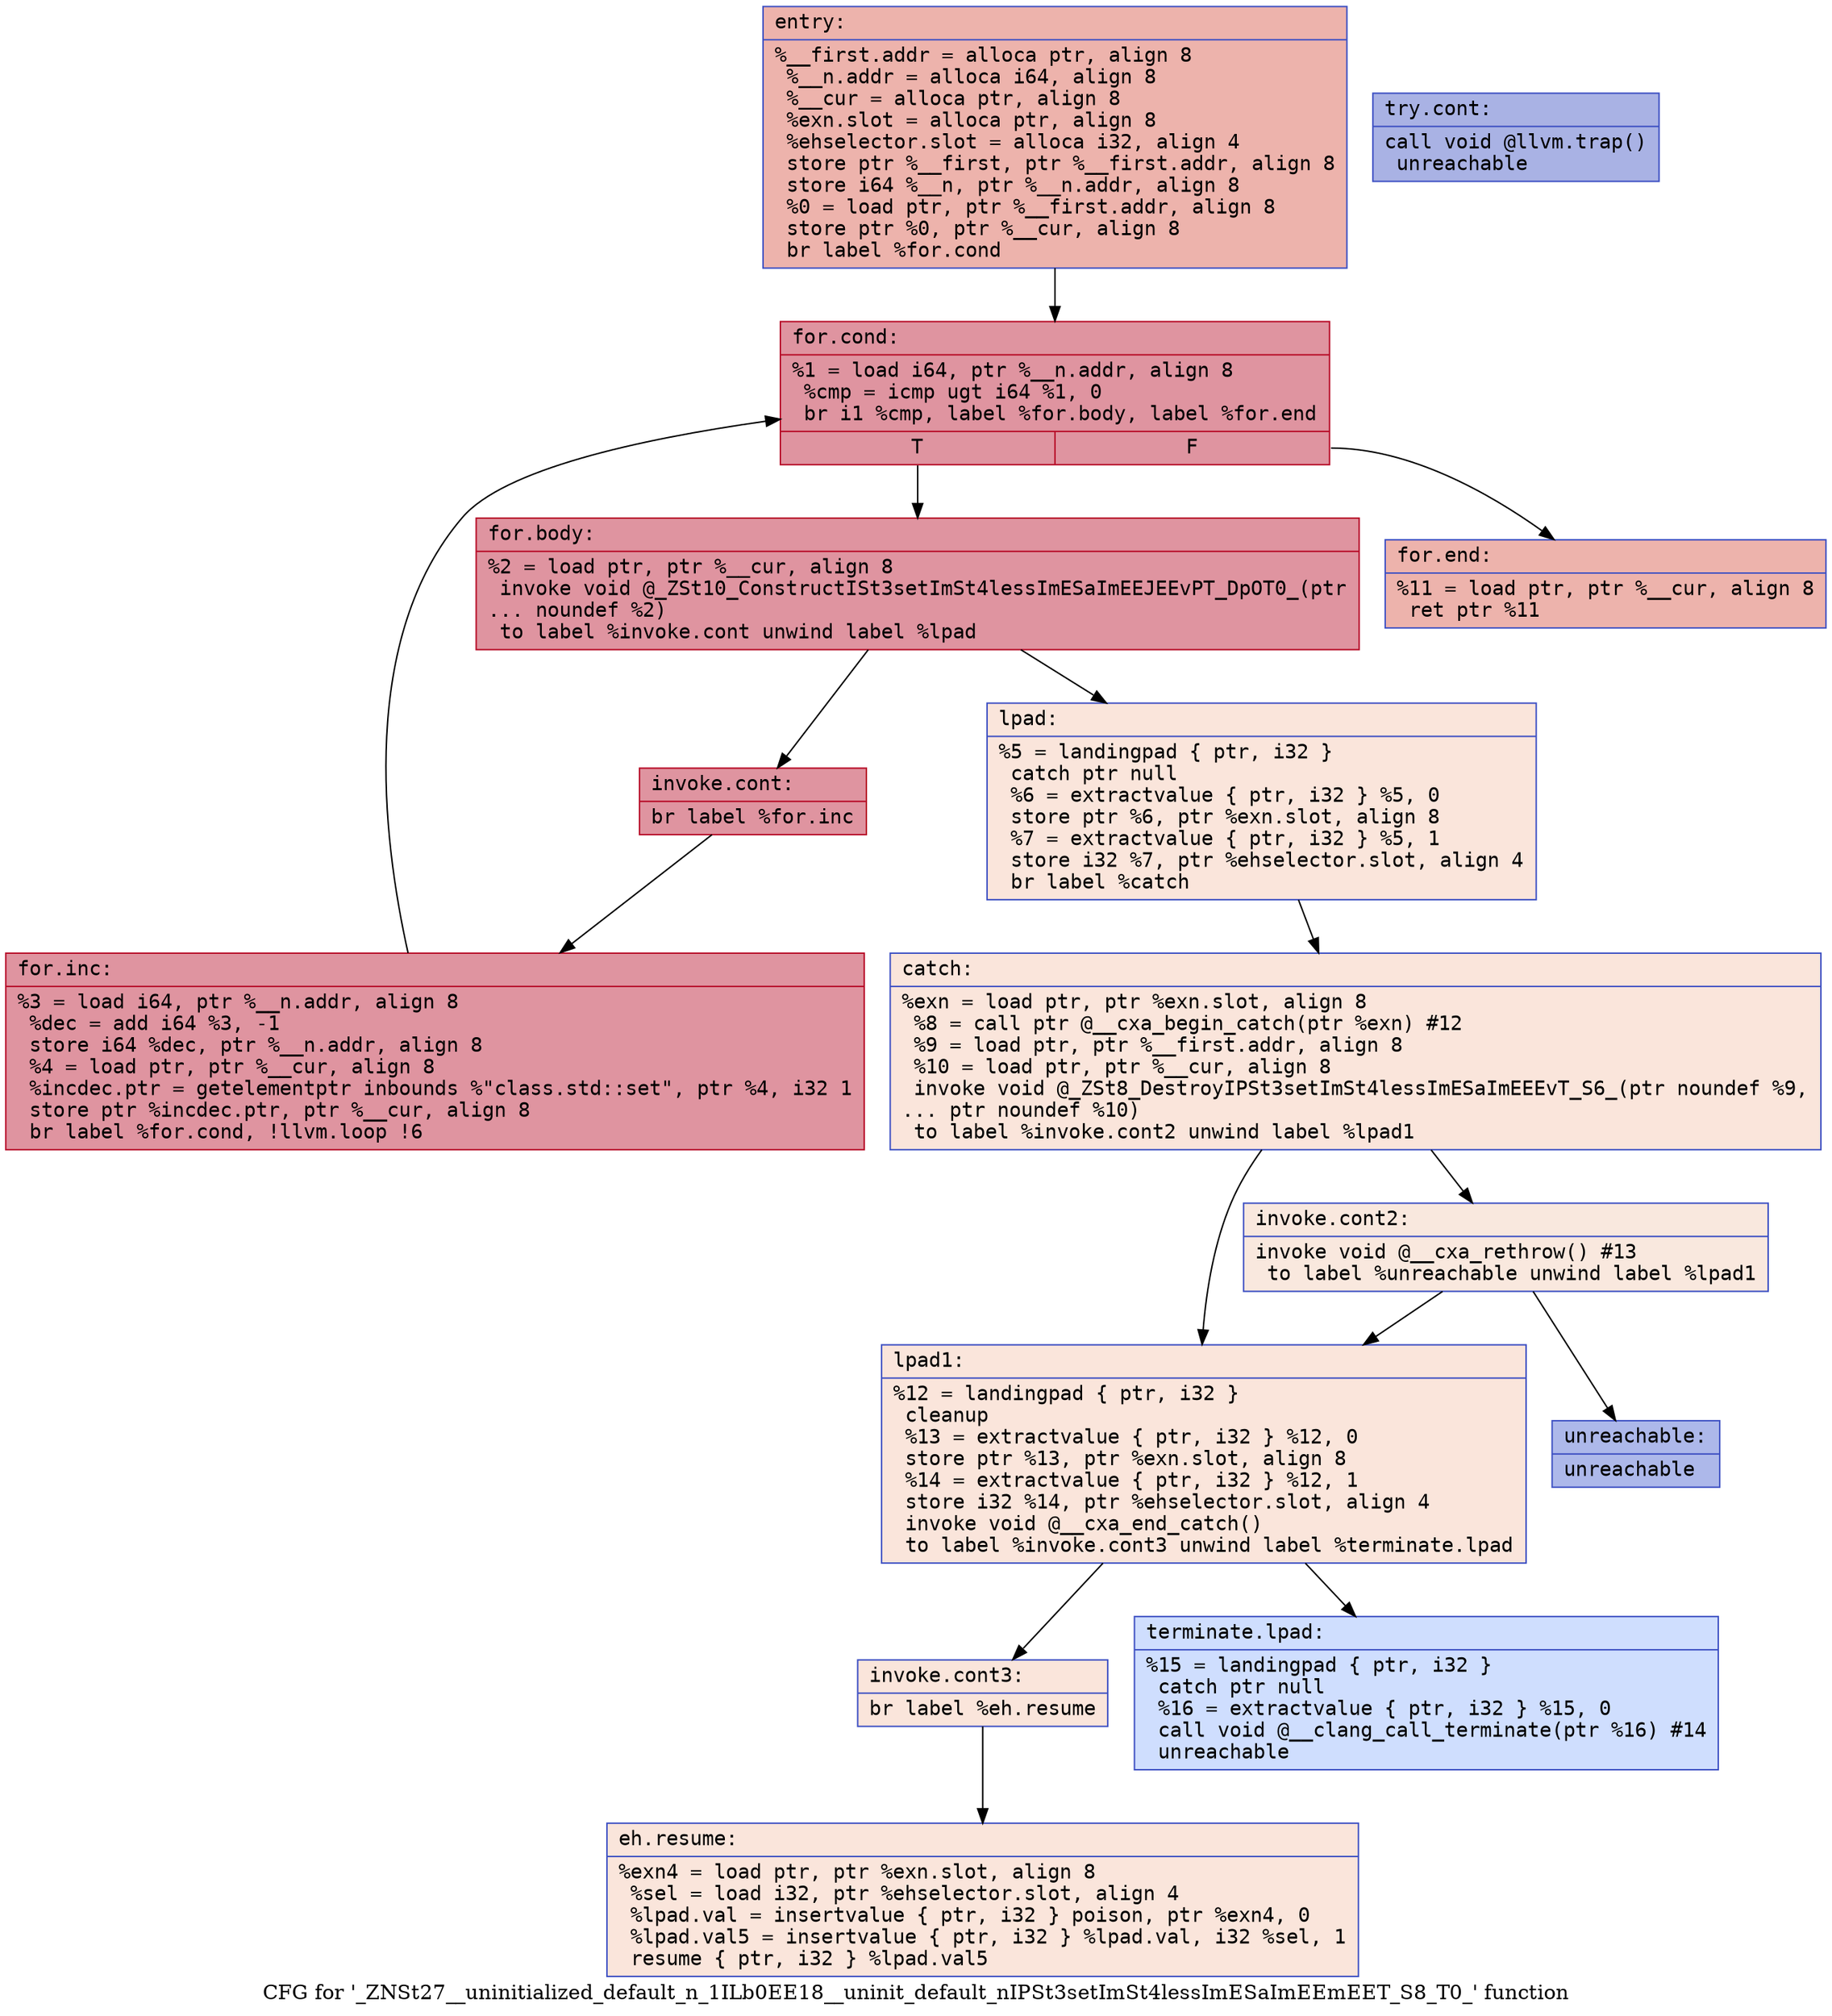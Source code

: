 digraph "CFG for '_ZNSt27__uninitialized_default_n_1ILb0EE18__uninit_default_nIPSt3setImSt4lessImESaImEEmEET_S8_T0_' function" {
	label="CFG for '_ZNSt27__uninitialized_default_n_1ILb0EE18__uninit_default_nIPSt3setImSt4lessImESaImEEmEET_S8_T0_' function";

	Node0x560dca0fe750 [shape=record,color="#3d50c3ff", style=filled, fillcolor="#d6524470" fontname="Courier",label="{entry:\l|  %__first.addr = alloca ptr, align 8\l  %__n.addr = alloca i64, align 8\l  %__cur = alloca ptr, align 8\l  %exn.slot = alloca ptr, align 8\l  %ehselector.slot = alloca i32, align 4\l  store ptr %__first, ptr %__first.addr, align 8\l  store i64 %__n, ptr %__n.addr, align 8\l  %0 = load ptr, ptr %__first.addr, align 8\l  store ptr %0, ptr %__cur, align 8\l  br label %for.cond\l}"];
	Node0x560dca0fe750 -> Node0x560dca0fec90[tooltip="entry -> for.cond\nProbability 100.00%" ];
	Node0x560dca0fec90 [shape=record,color="#b70d28ff", style=filled, fillcolor="#b70d2870" fontname="Courier",label="{for.cond:\l|  %1 = load i64, ptr %__n.addr, align 8\l  %cmp = icmp ugt i64 %1, 0\l  br i1 %cmp, label %for.body, label %for.end\l|{<s0>T|<s1>F}}"];
	Node0x560dca0fec90:s0 -> Node0x560dca0fee40[tooltip="for.cond -> for.body\nProbability 96.88%" ];
	Node0x560dca0fec90:s1 -> Node0x560dca0feec0[tooltip="for.cond -> for.end\nProbability 3.12%" ];
	Node0x560dca0fee40 [shape=record,color="#b70d28ff", style=filled, fillcolor="#b70d2870" fontname="Courier",label="{for.body:\l|  %2 = load ptr, ptr %__cur, align 8\l  invoke void @_ZSt10_ConstructISt3setImSt4lessImESaImEEJEEvPT_DpOT0_(ptr\l... noundef %2)\l          to label %invoke.cont unwind label %lpad\l}"];
	Node0x560dca0fee40 -> Node0x560dca0ff060[tooltip="for.body -> invoke.cont\nProbability 100.00%" ];
	Node0x560dca0fee40 -> Node0x560dca0ff280[tooltip="for.body -> lpad\nProbability 0.00%" ];
	Node0x560dca0ff060 [shape=record,color="#b70d28ff", style=filled, fillcolor="#b70d2870" fontname="Courier",label="{invoke.cont:\l|  br label %for.inc\l}"];
	Node0x560dca0ff060 -> Node0x560dca0ff440[tooltip="invoke.cont -> for.inc\nProbability 100.00%" ];
	Node0x560dca0ff440 [shape=record,color="#b70d28ff", style=filled, fillcolor="#b70d2870" fontname="Courier",label="{for.inc:\l|  %3 = load i64, ptr %__n.addr, align 8\l  %dec = add i64 %3, -1\l  store i64 %dec, ptr %__n.addr, align 8\l  %4 = load ptr, ptr %__cur, align 8\l  %incdec.ptr = getelementptr inbounds %\"class.std::set\", ptr %4, i32 1\l  store ptr %incdec.ptr, ptr %__cur, align 8\l  br label %for.cond, !llvm.loop !6\l}"];
	Node0x560dca0ff440 -> Node0x560dca0fec90[tooltip="for.inc -> for.cond\nProbability 100.00%" ];
	Node0x560dca0ff280 [shape=record,color="#3d50c3ff", style=filled, fillcolor="#f4c5ad70" fontname="Courier",label="{lpad:\l|  %5 = landingpad \{ ptr, i32 \}\l          catch ptr null\l  %6 = extractvalue \{ ptr, i32 \} %5, 0\l  store ptr %6, ptr %exn.slot, align 8\l  %7 = extractvalue \{ ptr, i32 \} %5, 1\l  store i32 %7, ptr %ehselector.slot, align 4\l  br label %catch\l}"];
	Node0x560dca0ff280 -> Node0x560dca0ffc90[tooltip="lpad -> catch\nProbability 100.00%" ];
	Node0x560dca0ffc90 [shape=record,color="#3d50c3ff", style=filled, fillcolor="#f4c5ad70" fontname="Courier",label="{catch:\l|  %exn = load ptr, ptr %exn.slot, align 8\l  %8 = call ptr @__cxa_begin_catch(ptr %exn) #12\l  %9 = load ptr, ptr %__first.addr, align 8\l  %10 = load ptr, ptr %__cur, align 8\l  invoke void @_ZSt8_DestroyIPSt3setImSt4lessImESaImEEEvT_S6_(ptr noundef %9,\l... ptr noundef %10)\l          to label %invoke.cont2 unwind label %lpad1\l}"];
	Node0x560dca0ffc90 -> Node0x560dca100090[tooltip="catch -> invoke.cont2\nProbability 50.00%" ];
	Node0x560dca0ffc90 -> Node0x560dca1000e0[tooltip="catch -> lpad1\nProbability 50.00%" ];
	Node0x560dca100090 [shape=record,color="#3d50c3ff", style=filled, fillcolor="#f2cab570" fontname="Courier",label="{invoke.cont2:\l|  invoke void @__cxa_rethrow() #13\l          to label %unreachable unwind label %lpad1\l}"];
	Node0x560dca100090 -> Node0x560dca100440[tooltip="invoke.cont2 -> unreachable\nProbability 0.00%" ];
	Node0x560dca100090 -> Node0x560dca1000e0[tooltip="invoke.cont2 -> lpad1\nProbability 100.00%" ];
	Node0x560dca0feec0 [shape=record,color="#3d50c3ff", style=filled, fillcolor="#d6524470" fontname="Courier",label="{for.end:\l|  %11 = load ptr, ptr %__cur, align 8\l  ret ptr %11\l}"];
	Node0x560dca1000e0 [shape=record,color="#3d50c3ff", style=filled, fillcolor="#f4c5ad70" fontname="Courier",label="{lpad1:\l|  %12 = landingpad \{ ptr, i32 \}\l          cleanup\l  %13 = extractvalue \{ ptr, i32 \} %12, 0\l  store ptr %13, ptr %exn.slot, align 8\l  %14 = extractvalue \{ ptr, i32 \} %12, 1\l  store i32 %14, ptr %ehselector.slot, align 4\l  invoke void @__cxa_end_catch()\l          to label %invoke.cont3 unwind label %terminate.lpad\l}"];
	Node0x560dca1000e0 -> Node0x560dca100920[tooltip="lpad1 -> invoke.cont3\nProbability 100.00%" ];
	Node0x560dca1000e0 -> Node0x560dca100970[tooltip="lpad1 -> terminate.lpad\nProbability 0.00%" ];
	Node0x560dca100920 [shape=record,color="#3d50c3ff", style=filled, fillcolor="#f4c5ad70" fontname="Courier",label="{invoke.cont3:\l|  br label %eh.resume\l}"];
	Node0x560dca100920 -> Node0x560dca100b90[tooltip="invoke.cont3 -> eh.resume\nProbability 100.00%" ];
	Node0x560dca0ff150 [shape=record,color="#3d50c3ff", style=filled, fillcolor="#3d50c370" fontname="Courier",label="{try.cont:\l|  call void @llvm.trap()\l  unreachable\l}"];
	Node0x560dca100b90 [shape=record,color="#3d50c3ff", style=filled, fillcolor="#f4c5ad70" fontname="Courier",label="{eh.resume:\l|  %exn4 = load ptr, ptr %exn.slot, align 8\l  %sel = load i32, ptr %ehselector.slot, align 4\l  %lpad.val = insertvalue \{ ptr, i32 \} poison, ptr %exn4, 0\l  %lpad.val5 = insertvalue \{ ptr, i32 \} %lpad.val, i32 %sel, 1\l  resume \{ ptr, i32 \} %lpad.val5\l}"];
	Node0x560dca100970 [shape=record,color="#3d50c3ff", style=filled, fillcolor="#93b5fe70" fontname="Courier",label="{terminate.lpad:\l|  %15 = landingpad \{ ptr, i32 \}\l          catch ptr null\l  %16 = extractvalue \{ ptr, i32 \} %15, 0\l  call void @__clang_call_terminate(ptr %16) #14\l  unreachable\l}"];
	Node0x560dca100440 [shape=record,color="#3d50c3ff", style=filled, fillcolor="#465ecf70" fontname="Courier",label="{unreachable:\l|  unreachable\l}"];
}
